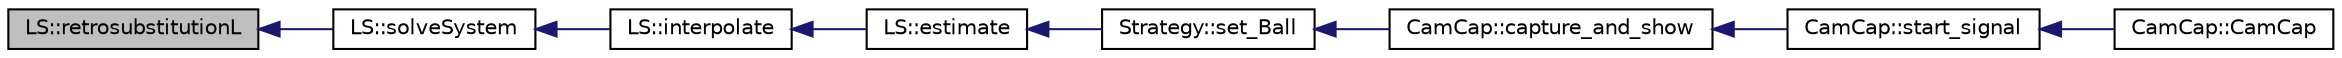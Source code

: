 digraph "LS::retrosubstitutionL"
{
 // INTERACTIVE_SVG=YES
  edge [fontname="Helvetica",fontsize="10",labelfontname="Helvetica",labelfontsize="10"];
  node [fontname="Helvetica",fontsize="10",shape=record];
  rankdir="LR";
  Node109 [label="LS::retrosubstitutionL",height=0.2,width=0.4,color="black", fillcolor="grey75", style="filled", fontcolor="black"];
  Node109 -> Node110 [dir="back",color="midnightblue",fontsize="10",style="solid",fontname="Helvetica"];
  Node110 [label="LS::solveSystem",height=0.2,width=0.4,color="black", fillcolor="white", style="filled",URL="$class_l_s.html#afa8644e9204234a188c3ea0269b4b039"];
  Node110 -> Node111 [dir="back",color="midnightblue",fontsize="10",style="solid",fontname="Helvetica"];
  Node111 [label="LS::interpolate",height=0.2,width=0.4,color="black", fillcolor="white", style="filled",URL="$class_l_s.html#a1657c109024e802aee886d293778079f"];
  Node111 -> Node112 [dir="back",color="midnightblue",fontsize="10",style="solid",fontname="Helvetica"];
  Node112 [label="LS::estimate",height=0.2,width=0.4,color="black", fillcolor="white", style="filled",URL="$class_l_s.html#a595c287e25fe0d0d51e7f06a80f8f991"];
  Node112 -> Node113 [dir="back",color="midnightblue",fontsize="10",style="solid",fontname="Helvetica"];
  Node113 [label="Strategy::set_Ball",height=0.2,width=0.4,color="black", fillcolor="white", style="filled",URL="$class_strategy.html#a7119e796ed0218f4e44418fea1efdf49"];
  Node113 -> Node114 [dir="back",color="midnightblue",fontsize="10",style="solid",fontname="Helvetica"];
  Node114 [label="CamCap::capture_and_show",height=0.2,width=0.4,color="black", fillcolor="white", style="filled",URL="$class_cam_cap.html#a87f384c5fec40a0ccfd7833347fec0df",tooltip="Captures camera frames and shows it in the interface. "];
  Node114 -> Node115 [dir="back",color="midnightblue",fontsize="10",style="solid",fontname="Helvetica"];
  Node115 [label="CamCap::start_signal",height=0.2,width=0.4,color="black", fillcolor="white", style="filled",URL="$class_cam_cap.html#ae676e6624dd821ad494a80e68a41e249",tooltip="Interface adjustments after &#39;start&#39; button is clicked. "];
  Node115 -> Node116 [dir="back",color="midnightblue",fontsize="10",style="solid",fontname="Helvetica"];
  Node116 [label="CamCap::CamCap",height=0.2,width=0.4,color="black", fillcolor="white", style="filled",URL="$class_cam_cap.html#afe0db98a5f72bc9b261dcb78e2840da6",tooltip="Constructor of a CamCap object. "];
}
